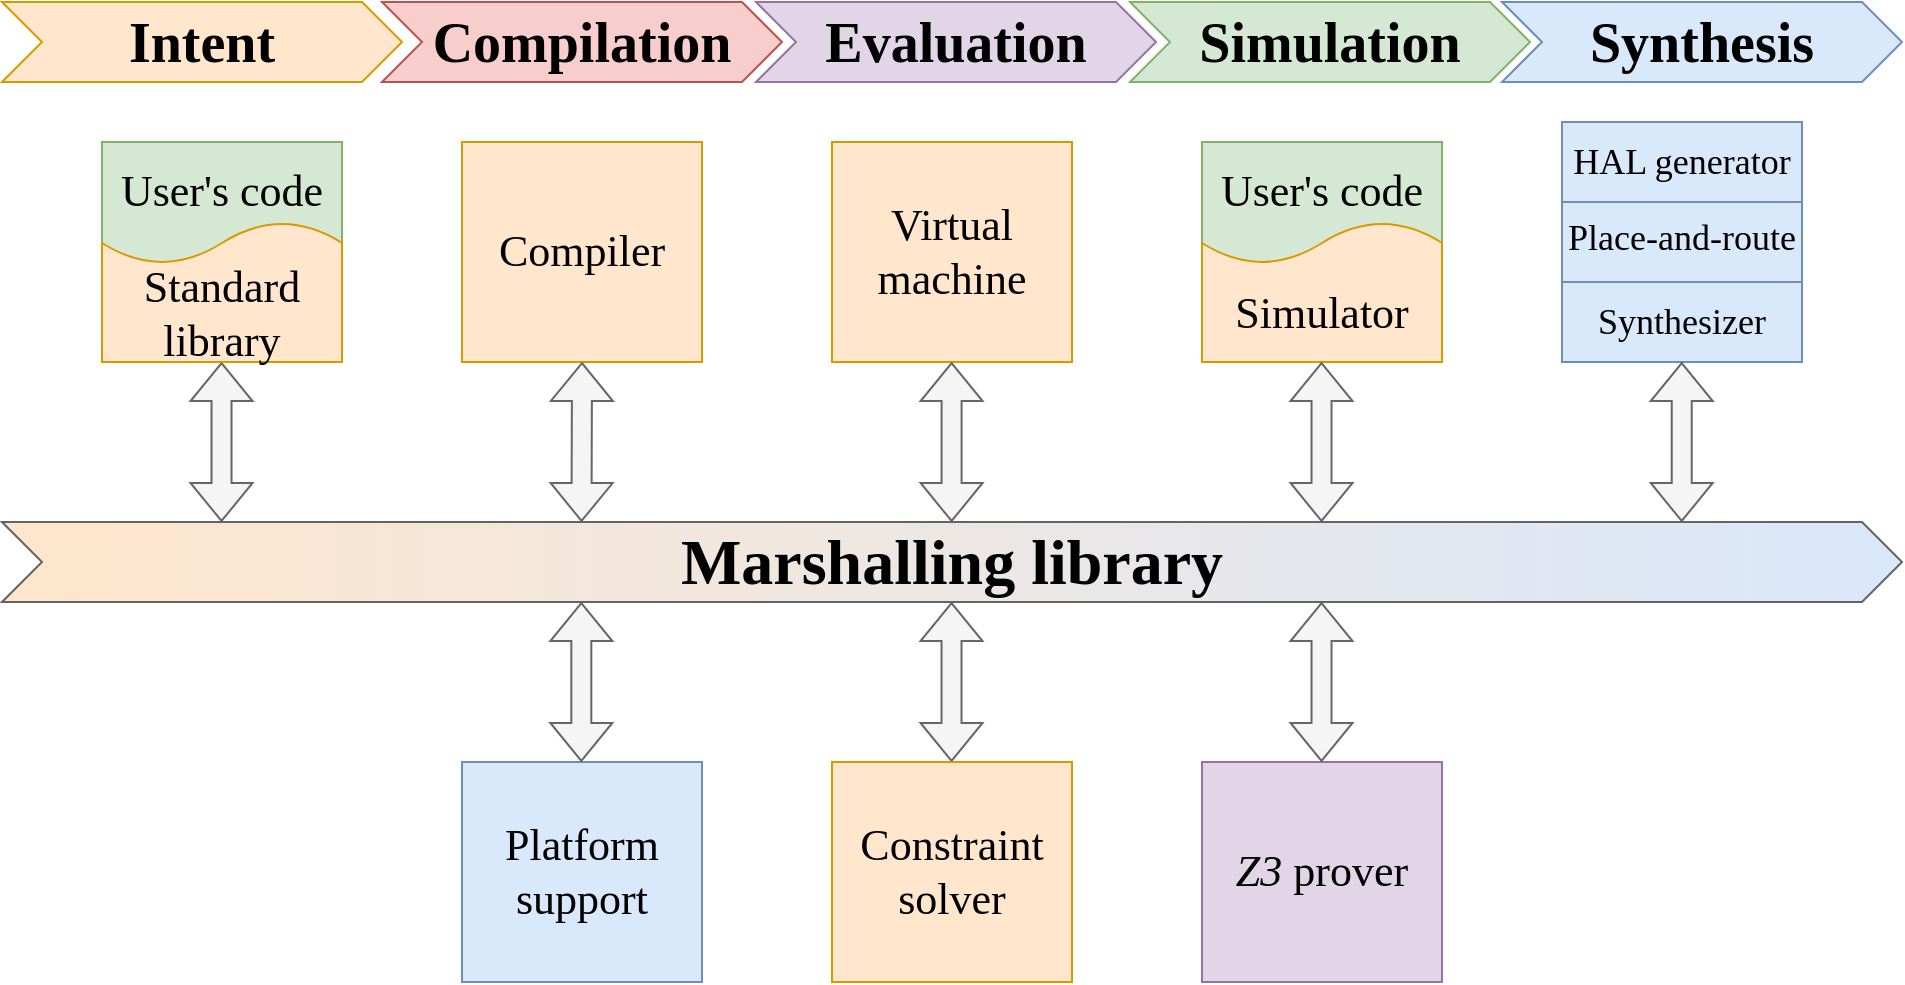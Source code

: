 <mxfile version="21.3.7" type="device">
  <diagram name="Page-1" id="JwPXAsmScI5hQ_p8hZc2">
    <mxGraphModel dx="1430" dy="830" grid="1" gridSize="10" guides="1" tooltips="1" connect="1" arrows="1" fold="1" page="1" pageScale="1" pageWidth="827" pageHeight="1169" math="0" shadow="0">
      <root>
        <mxCell id="0" />
        <mxCell id="1" parent="0" />
        <mxCell id="NzzPVVmDmb9AEfdba_3c-1" value="Compilation" style="shape=step;perimeter=stepPerimeter;whiteSpace=wrap;html=1;fixedSize=1;fontFamily=UGent Panno Text;fontSize=28;fontStyle=1;fillColor=#f8cecc;strokeColor=#b85450;" vertex="1" parent="1">
          <mxGeometry x="430" y="40" width="200" height="40" as="geometry" />
        </mxCell>
        <mxCell id="NzzPVVmDmb9AEfdba_3c-4" value="Evaluation" style="shape=step;perimeter=stepPerimeter;whiteSpace=wrap;html=1;fixedSize=1;fontFamily=UGent Panno Text;fontSize=28;fontStyle=1;fillColor=#e1d5e7;strokeColor=#9673a6;" vertex="1" parent="1">
          <mxGeometry x="617" y="40" width="200" height="40" as="geometry" />
        </mxCell>
        <mxCell id="NzzPVVmDmb9AEfdba_3c-5" value="Synthesis" style="shape=step;perimeter=stepPerimeter;whiteSpace=wrap;html=1;fixedSize=1;fontFamily=UGent Panno Text;fontSize=28;fontStyle=1;fillColor=#dae8fc;strokeColor=#6c8ebf;" vertex="1" parent="1">
          <mxGeometry x="990" y="40" width="200" height="40" as="geometry" />
        </mxCell>
        <mxCell id="NzzPVVmDmb9AEfdba_3c-9" value="Simulation" style="shape=step;perimeter=stepPerimeter;whiteSpace=wrap;html=1;fixedSize=1;fontFamily=UGent Panno Text;fontSize=28;fontStyle=1;fillColor=#d5e8d4;strokeColor=#82b366;" vertex="1" parent="1">
          <mxGeometry x="804" y="40" width="200" height="40" as="geometry" />
        </mxCell>
        <mxCell id="NzzPVVmDmb9AEfdba_3c-12" value="Intent" style="shape=step;perimeter=stepPerimeter;whiteSpace=wrap;html=1;fixedSize=1;fontFamily=UGent Panno Text;fontSize=28;fontStyle=1;fillColor=#ffe6cc;strokeColor=#d79b00;" vertex="1" parent="1">
          <mxGeometry x="240" y="40" width="200" height="40" as="geometry" />
        </mxCell>
        <mxCell id="NzzPVVmDmb9AEfdba_3c-16" value="Marshalling library" style="shape=step;perimeter=stepPerimeter;whiteSpace=wrap;html=1;fixedSize=1;fillColor=#ffe6cc;strokeColor=#646464;gradientColor=#DAE8FC;gradientDirection=east;strokeWidth=1;fontFamily=UGent Panno Text;fontSize=32;fontStyle=1" vertex="1" parent="1">
          <mxGeometry x="240" y="300" width="950" height="40" as="geometry" />
        </mxCell>
        <mxCell id="NzzPVVmDmb9AEfdba_3c-11" value="Compiler" style="rounded=0;whiteSpace=wrap;html=1;fontFamily=UGent Panno Text;fontSize=22;fillColor=#ffe6cc;strokeColor=#d79b00;" vertex="1" parent="1">
          <mxGeometry x="470" y="110" width="120" height="110" as="geometry" />
        </mxCell>
        <mxCell id="NzzPVVmDmb9AEfdba_3c-19" value="" style="shape=flexArrow;endArrow=classic;startArrow=classic;html=1;rounded=0;entryX=0.5;entryY=1;entryDx=0;entryDy=0;exitX=0.305;exitY=0;exitDx=0;exitDy=0;exitPerimeter=0;fillColor=#f5f5f5;strokeColor=#666666;" edge="1" parent="1" source="NzzPVVmDmb9AEfdba_3c-16" target="NzzPVVmDmb9AEfdba_3c-11">
          <mxGeometry width="100" height="100" relative="1" as="geometry">
            <mxPoint x="530" y="290" as="sourcePoint" />
            <mxPoint x="600" y="260" as="targetPoint" />
          </mxGeometry>
        </mxCell>
        <mxCell id="NzzPVVmDmb9AEfdba_3c-20" value="" style="shape=flexArrow;endArrow=classic;startArrow=classic;html=1;rounded=0;entryX=0.5;entryY=1;entryDx=0;entryDy=0;exitX=0.305;exitY=0;exitDx=0;exitDy=0;exitPerimeter=0;fillColor=#f5f5f5;strokeColor=#666666;" edge="1" parent="1">
          <mxGeometry width="100" height="100" relative="1" as="geometry">
            <mxPoint x="349.76" y="300" as="sourcePoint" />
            <mxPoint x="349.76" y="220" as="targetPoint" />
          </mxGeometry>
        </mxCell>
        <mxCell id="NzzPVVmDmb9AEfdba_3c-21" value="Virtual machine" style="rounded=0;whiteSpace=wrap;html=1;fontFamily=UGent Panno Text;fontSize=22;fillColor=#ffe6cc;strokeColor=#d79b00;" vertex="1" parent="1">
          <mxGeometry x="655" y="110" width="120" height="110" as="geometry" />
        </mxCell>
        <mxCell id="NzzPVVmDmb9AEfdba_3c-22" value="" style="shape=flexArrow;endArrow=classic;startArrow=classic;html=1;rounded=0;entryX=0.5;entryY=1;entryDx=0;entryDy=0;exitX=0.305;exitY=0;exitDx=0;exitDy=0;exitPerimeter=0;fillColor=#f5f5f5;strokeColor=#666666;" edge="1" parent="1">
          <mxGeometry width="100" height="100" relative="1" as="geometry">
            <mxPoint x="714.8" y="300" as="sourcePoint" />
            <mxPoint x="714.8" y="220" as="targetPoint" />
          </mxGeometry>
        </mxCell>
        <mxCell id="NzzPVVmDmb9AEfdba_3c-24" value="" style="group" vertex="1" connectable="0" parent="1">
          <mxGeometry x="290" y="110" width="120" height="110" as="geometry" />
        </mxCell>
        <mxCell id="NzzPVVmDmb9AEfdba_3c-13" value="User&#39;s code" style="shape=document;whiteSpace=wrap;html=1;boundedLbl=1;fontFamily=UGent Panno Text;fontSize=22;fillColor=#d5e8d4;strokeColor=#82b366;" vertex="1" parent="NzzPVVmDmb9AEfdba_3c-24">
          <mxGeometry width="120" height="70" as="geometry" />
        </mxCell>
        <mxCell id="NzzPVVmDmb9AEfdba_3c-14" value="Standard&lt;br&gt;library" style="shape=document;whiteSpace=wrap;html=1;boundedLbl=1;fontFamily=UGent Panno Text;fontSize=22;flipH=1;flipV=1;fillColor=#ffe6cc;strokeColor=#d79b00;" vertex="1" parent="NzzPVVmDmb9AEfdba_3c-24">
          <mxGeometry y="40" width="120" height="70" as="geometry" />
        </mxCell>
        <mxCell id="NzzPVVmDmb9AEfdba_3c-25" value="" style="group" vertex="1" connectable="0" parent="1">
          <mxGeometry x="840" y="110" width="120" height="110" as="geometry" />
        </mxCell>
        <mxCell id="NzzPVVmDmb9AEfdba_3c-26" value="User&#39;s code" style="shape=document;whiteSpace=wrap;html=1;boundedLbl=1;fontFamily=UGent Panno Text;fontSize=22;fillColor=#d5e8d4;strokeColor=#82b366;" vertex="1" parent="NzzPVVmDmb9AEfdba_3c-25">
          <mxGeometry width="120" height="70" as="geometry" />
        </mxCell>
        <mxCell id="NzzPVVmDmb9AEfdba_3c-27" value="Simulator" style="shape=document;whiteSpace=wrap;html=1;boundedLbl=1;fontFamily=UGent Panno Text;fontSize=22;flipH=1;flipV=1;fillColor=#ffe6cc;strokeColor=#d79b00;" vertex="1" parent="NzzPVVmDmb9AEfdba_3c-25">
          <mxGeometry y="40" width="120" height="70" as="geometry" />
        </mxCell>
        <mxCell id="NzzPVVmDmb9AEfdba_3c-28" value="" style="shape=flexArrow;endArrow=classic;startArrow=classic;html=1;rounded=0;entryX=0.5;entryY=1;entryDx=0;entryDy=0;exitX=0.305;exitY=0;exitDx=0;exitDy=0;exitPerimeter=0;fillColor=#f5f5f5;strokeColor=#666666;" edge="1" parent="1">
          <mxGeometry width="100" height="100" relative="1" as="geometry">
            <mxPoint x="899.76" y="300" as="sourcePoint" />
            <mxPoint x="899.76" y="220" as="targetPoint" />
          </mxGeometry>
        </mxCell>
        <mxCell id="NzzPVVmDmb9AEfdba_3c-29" value="Synthesizer" style="rounded=0;whiteSpace=wrap;html=1;fontFamily=UGent Panno Text;fontSize=18;fillColor=#dae8fc;strokeColor=#6c8ebf;" vertex="1" parent="1">
          <mxGeometry x="1020" y="180" width="120" height="40" as="geometry" />
        </mxCell>
        <mxCell id="NzzPVVmDmb9AEfdba_3c-30" value="Place-and-route" style="rounded=0;whiteSpace=wrap;html=1;fontFamily=UGent Panno Text;fontSize=18;fillColor=#dae8fc;strokeColor=#6c8ebf;" vertex="1" parent="1">
          <mxGeometry x="1020" y="135" width="120" height="45" as="geometry" />
        </mxCell>
        <mxCell id="NzzPVVmDmb9AEfdba_3c-31" value="HAL generator" style="rounded=0;whiteSpace=wrap;html=1;fontFamily=UGent Panno Text;fontSize=18;fillColor=#dae8fc;strokeColor=#6c8ebf;" vertex="1" parent="1">
          <mxGeometry x="1020" y="100" width="120" height="40" as="geometry" />
        </mxCell>
        <mxCell id="NzzPVVmDmb9AEfdba_3c-32" value="" style="shape=flexArrow;endArrow=classic;startArrow=classic;html=1;rounded=0;entryX=0.5;entryY=1;entryDx=0;entryDy=0;exitX=0.305;exitY=0;exitDx=0;exitDy=0;exitPerimeter=0;fillColor=#f5f5f5;strokeColor=#666666;" edge="1" parent="1">
          <mxGeometry width="100" height="100" relative="1" as="geometry">
            <mxPoint x="1079.86" y="300" as="sourcePoint" />
            <mxPoint x="1079.86" y="220" as="targetPoint" />
          </mxGeometry>
        </mxCell>
        <mxCell id="NzzPVVmDmb9AEfdba_3c-33" value="" style="shape=flexArrow;endArrow=classic;startArrow=classic;html=1;rounded=0;entryX=0.5;entryY=1;entryDx=0;entryDy=0;exitX=0.305;exitY=0;exitDx=0;exitDy=0;exitPerimeter=0;fillColor=#f5f5f5;strokeColor=#666666;" edge="1" parent="1">
          <mxGeometry width="100" height="100" relative="1" as="geometry">
            <mxPoint x="714.76" y="420" as="sourcePoint" />
            <mxPoint x="714.76" y="340" as="targetPoint" />
          </mxGeometry>
        </mxCell>
        <mxCell id="NzzPVVmDmb9AEfdba_3c-34" value="Constraint solver" style="rounded=0;whiteSpace=wrap;html=1;fontFamily=UGent Panno Text;fontSize=22;fillColor=#ffe6cc;strokeColor=#d79b00;" vertex="1" parent="1">
          <mxGeometry x="655" y="420" width="120" height="110" as="geometry" />
        </mxCell>
        <mxCell id="NzzPVVmDmb9AEfdba_3c-35" value="&lt;i&gt;Z3&lt;/i&gt; prover" style="rounded=0;whiteSpace=wrap;html=1;fontFamily=UGent Panno Text;fontSize=22;fillColor=#e1d5e7;strokeColor=#9673a6;" vertex="1" parent="1">
          <mxGeometry x="840" y="420" width="120" height="110" as="geometry" />
        </mxCell>
        <mxCell id="NzzPVVmDmb9AEfdba_3c-36" value="" style="shape=flexArrow;endArrow=classic;startArrow=classic;html=1;rounded=0;entryX=0.5;entryY=1;entryDx=0;entryDy=0;exitX=0.305;exitY=0;exitDx=0;exitDy=0;exitPerimeter=0;fillColor=#f5f5f5;strokeColor=#666666;" edge="1" parent="1">
          <mxGeometry width="100" height="100" relative="1" as="geometry">
            <mxPoint x="899.76" y="420" as="sourcePoint" />
            <mxPoint x="899.76" y="340" as="targetPoint" />
          </mxGeometry>
        </mxCell>
        <mxCell id="NzzPVVmDmb9AEfdba_3c-37" value="Platform support" style="rounded=0;whiteSpace=wrap;html=1;fontFamily=UGent Panno Text;fontSize=22;fillColor=#dae8fc;strokeColor=#6c8ebf;" vertex="1" parent="1">
          <mxGeometry x="470" y="420" width="120" height="110" as="geometry" />
        </mxCell>
        <mxCell id="NzzPVVmDmb9AEfdba_3c-38" value="" style="shape=flexArrow;endArrow=classic;startArrow=classic;html=1;rounded=0;entryX=0.5;entryY=1;entryDx=0;entryDy=0;exitX=0.305;exitY=0;exitDx=0;exitDy=0;exitPerimeter=0;fillColor=#f5f5f5;strokeColor=#666666;" edge="1" parent="1">
          <mxGeometry width="100" height="100" relative="1" as="geometry">
            <mxPoint x="529.66" y="420" as="sourcePoint" />
            <mxPoint x="529.66" y="340" as="targetPoint" />
          </mxGeometry>
        </mxCell>
      </root>
    </mxGraphModel>
  </diagram>
</mxfile>
